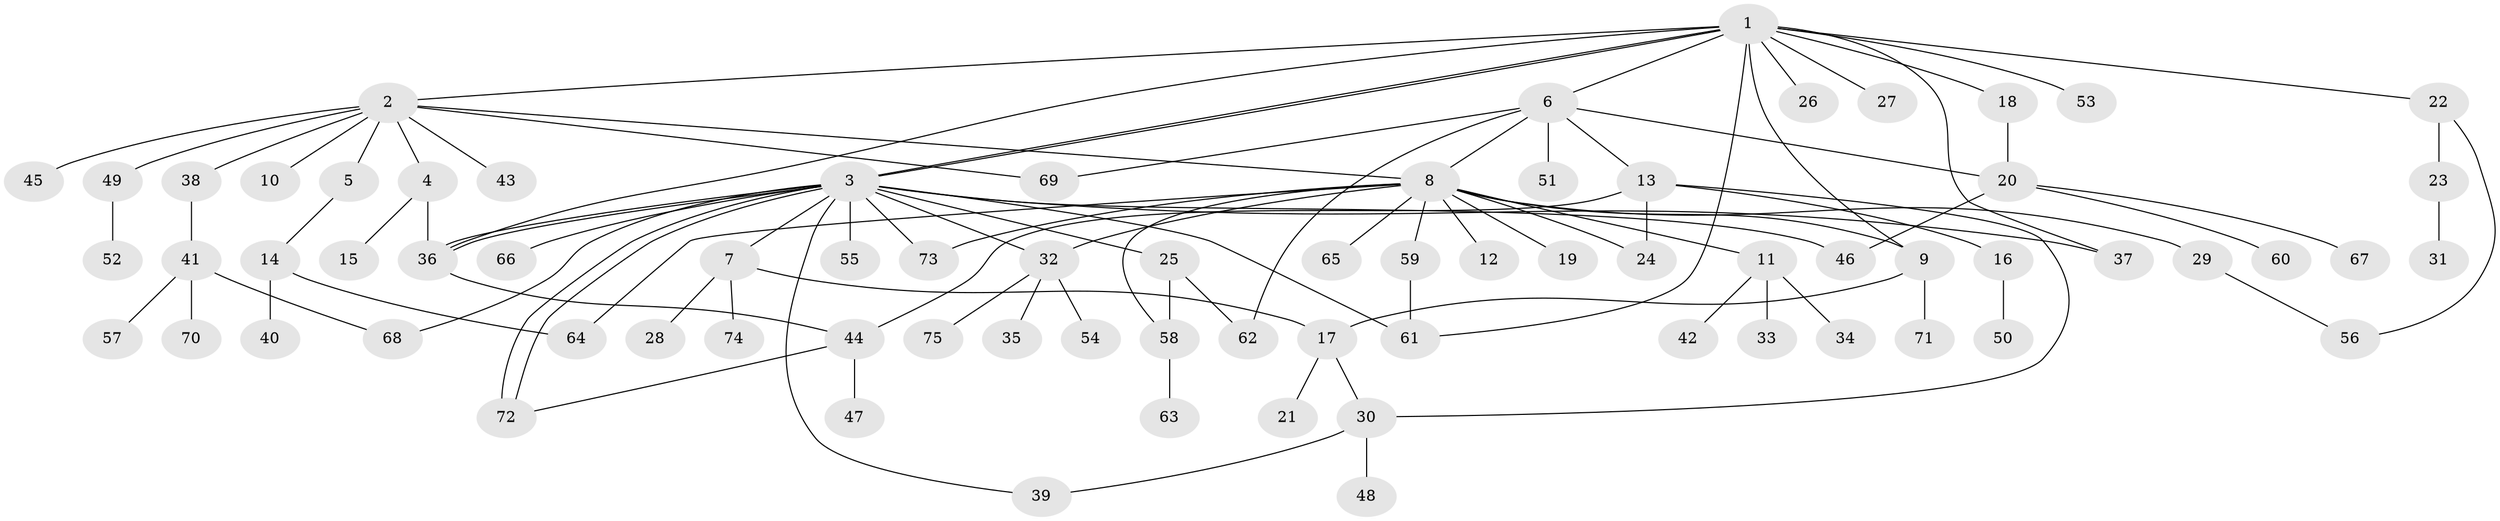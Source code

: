 // coarse degree distribution, {11: 0.018867924528301886, 9: 0.018867924528301886, 13: 0.03773584905660377, 2: 0.2830188679245283, 6: 0.018867924528301886, 3: 0.18867924528301888, 1: 0.3584905660377358, 5: 0.05660377358490566, 4: 0.018867924528301886}
// Generated by graph-tools (version 1.1) at 2025/50/03/04/25 22:50:14]
// undirected, 75 vertices, 100 edges
graph export_dot {
  node [color=gray90,style=filled];
  1;
  2;
  3;
  4;
  5;
  6;
  7;
  8;
  9;
  10;
  11;
  12;
  13;
  14;
  15;
  16;
  17;
  18;
  19;
  20;
  21;
  22;
  23;
  24;
  25;
  26;
  27;
  28;
  29;
  30;
  31;
  32;
  33;
  34;
  35;
  36;
  37;
  38;
  39;
  40;
  41;
  42;
  43;
  44;
  45;
  46;
  47;
  48;
  49;
  50;
  51;
  52;
  53;
  54;
  55;
  56;
  57;
  58;
  59;
  60;
  61;
  62;
  63;
  64;
  65;
  66;
  67;
  68;
  69;
  70;
  71;
  72;
  73;
  74;
  75;
  1 -- 2;
  1 -- 3;
  1 -- 3;
  1 -- 6;
  1 -- 9;
  1 -- 18;
  1 -- 22;
  1 -- 26;
  1 -- 27;
  1 -- 36;
  1 -- 37;
  1 -- 53;
  1 -- 61;
  2 -- 4;
  2 -- 5;
  2 -- 8;
  2 -- 10;
  2 -- 38;
  2 -- 43;
  2 -- 45;
  2 -- 49;
  2 -- 69;
  3 -- 7;
  3 -- 25;
  3 -- 32;
  3 -- 36;
  3 -- 36;
  3 -- 37;
  3 -- 39;
  3 -- 46;
  3 -- 55;
  3 -- 61;
  3 -- 66;
  3 -- 68;
  3 -- 72;
  3 -- 72;
  3 -- 73;
  4 -- 15;
  4 -- 36;
  5 -- 14;
  6 -- 8;
  6 -- 13;
  6 -- 20;
  6 -- 51;
  6 -- 62;
  6 -- 69;
  7 -- 17;
  7 -- 28;
  7 -- 74;
  8 -- 9;
  8 -- 11;
  8 -- 12;
  8 -- 19;
  8 -- 24;
  8 -- 29;
  8 -- 32;
  8 -- 58;
  8 -- 59;
  8 -- 64;
  8 -- 65;
  8 -- 73;
  9 -- 17;
  9 -- 71;
  11 -- 33;
  11 -- 34;
  11 -- 42;
  13 -- 16;
  13 -- 24;
  13 -- 30;
  13 -- 44;
  14 -- 40;
  14 -- 64;
  16 -- 50;
  17 -- 21;
  17 -- 30;
  18 -- 20;
  20 -- 46;
  20 -- 60;
  20 -- 67;
  22 -- 23;
  22 -- 56;
  23 -- 31;
  25 -- 58;
  25 -- 62;
  29 -- 56;
  30 -- 39;
  30 -- 48;
  32 -- 35;
  32 -- 54;
  32 -- 75;
  36 -- 44;
  38 -- 41;
  41 -- 57;
  41 -- 68;
  41 -- 70;
  44 -- 47;
  44 -- 72;
  49 -- 52;
  58 -- 63;
  59 -- 61;
}
